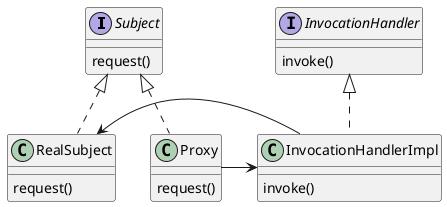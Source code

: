 @startuml
interface Subject{
request()
}
class RealSubject{
request()
}
RealSubject ..up|> Subject
'运行时java创建的代理对象,完全实现了Subject接口
class Proxy {
request()
}
Proxy ..up|> Subject
Proxy --right> InvocationHandlerImpl

interface InvocationHandler {
invoke()
}
' 对Proxy方法的调用都会通过InvocationHandlerImpl, InvocationHandlerImpl控制对RealSubject的访问
class InvocationHandlerImpl {
invoke()
}
InvocationHandlerImpl ..up|> InvocationHandler
InvocationHandlerImpl --left> RealSubject

@enduml